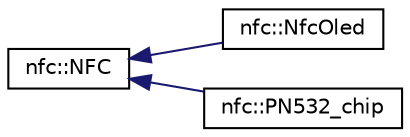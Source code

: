 digraph "Graphical Class Hierarchy"
{
  edge [fontname="Helvetica",fontsize="10",labelfontname="Helvetica",labelfontsize="10"];
  node [fontname="Helvetica",fontsize="10",shape=record];
  rankdir="LR";
  Node0 [label="nfc::NFC",height=0.2,width=0.4,color="black", fillcolor="white", style="filled",URL="$classnfc_1_1NFC.html"];
  Node0 -> Node1 [dir="back",color="midnightblue",fontsize="10",style="solid",fontname="Helvetica"];
  Node1 [label="nfc::NfcOled",height=0.2,width=0.4,color="black", fillcolor="white", style="filled",URL="$classnfc_1_1NfcOled.html",tooltip="Oled decorator for the NFC class. "];
  Node0 -> Node2 [dir="back",color="midnightblue",fontsize="10",style="solid",fontname="Helvetica"];
  Node2 [label="nfc::PN532_chip",height=0.2,width=0.4,color="black", fillcolor="white", style="filled",URL="$classnfc_1_1PN532__chip.html",tooltip="Implementation of the NFC class specificly for the pn532. "];
}
